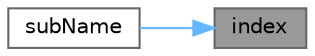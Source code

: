 digraph "index"
{
 // INTERACTIVE_SVG=YES
 // LATEX_PDF_SIZE
  bgcolor="transparent";
  edge [fontname=Helvetica,fontsize=10,labelfontname=Helvetica,labelfontsize=10];
  node [fontname=Helvetica,fontsize=10,shape=box,height=0.2,width=0.4];
  rankdir="RL";
  Node1 [label="index",height=0.2,width=0.4,color="gray40", fillcolor="grey60", style="filled", fontcolor="black",tooltip=" "];
  Node1 -> Node2 [dir="back",color="steelblue1",style="solid"];
  Node2 [label="subName",height=0.2,width=0.4,color="grey40", fillcolor="white", style="filled",URL="$classore_1_1data_1_1_inflation_curve_spec.html#a1d64179da212ac954c972e7a13dd2446",tooltip=" "];
}
